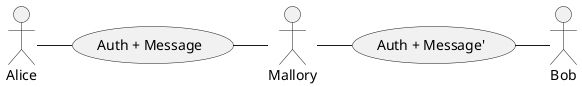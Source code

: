 @startuml
Alice - (Auth + Message)
(Auth + Message) - Mallory
Mallory - (Auth + Message')
(Auth + Message') - Bob
@enduml